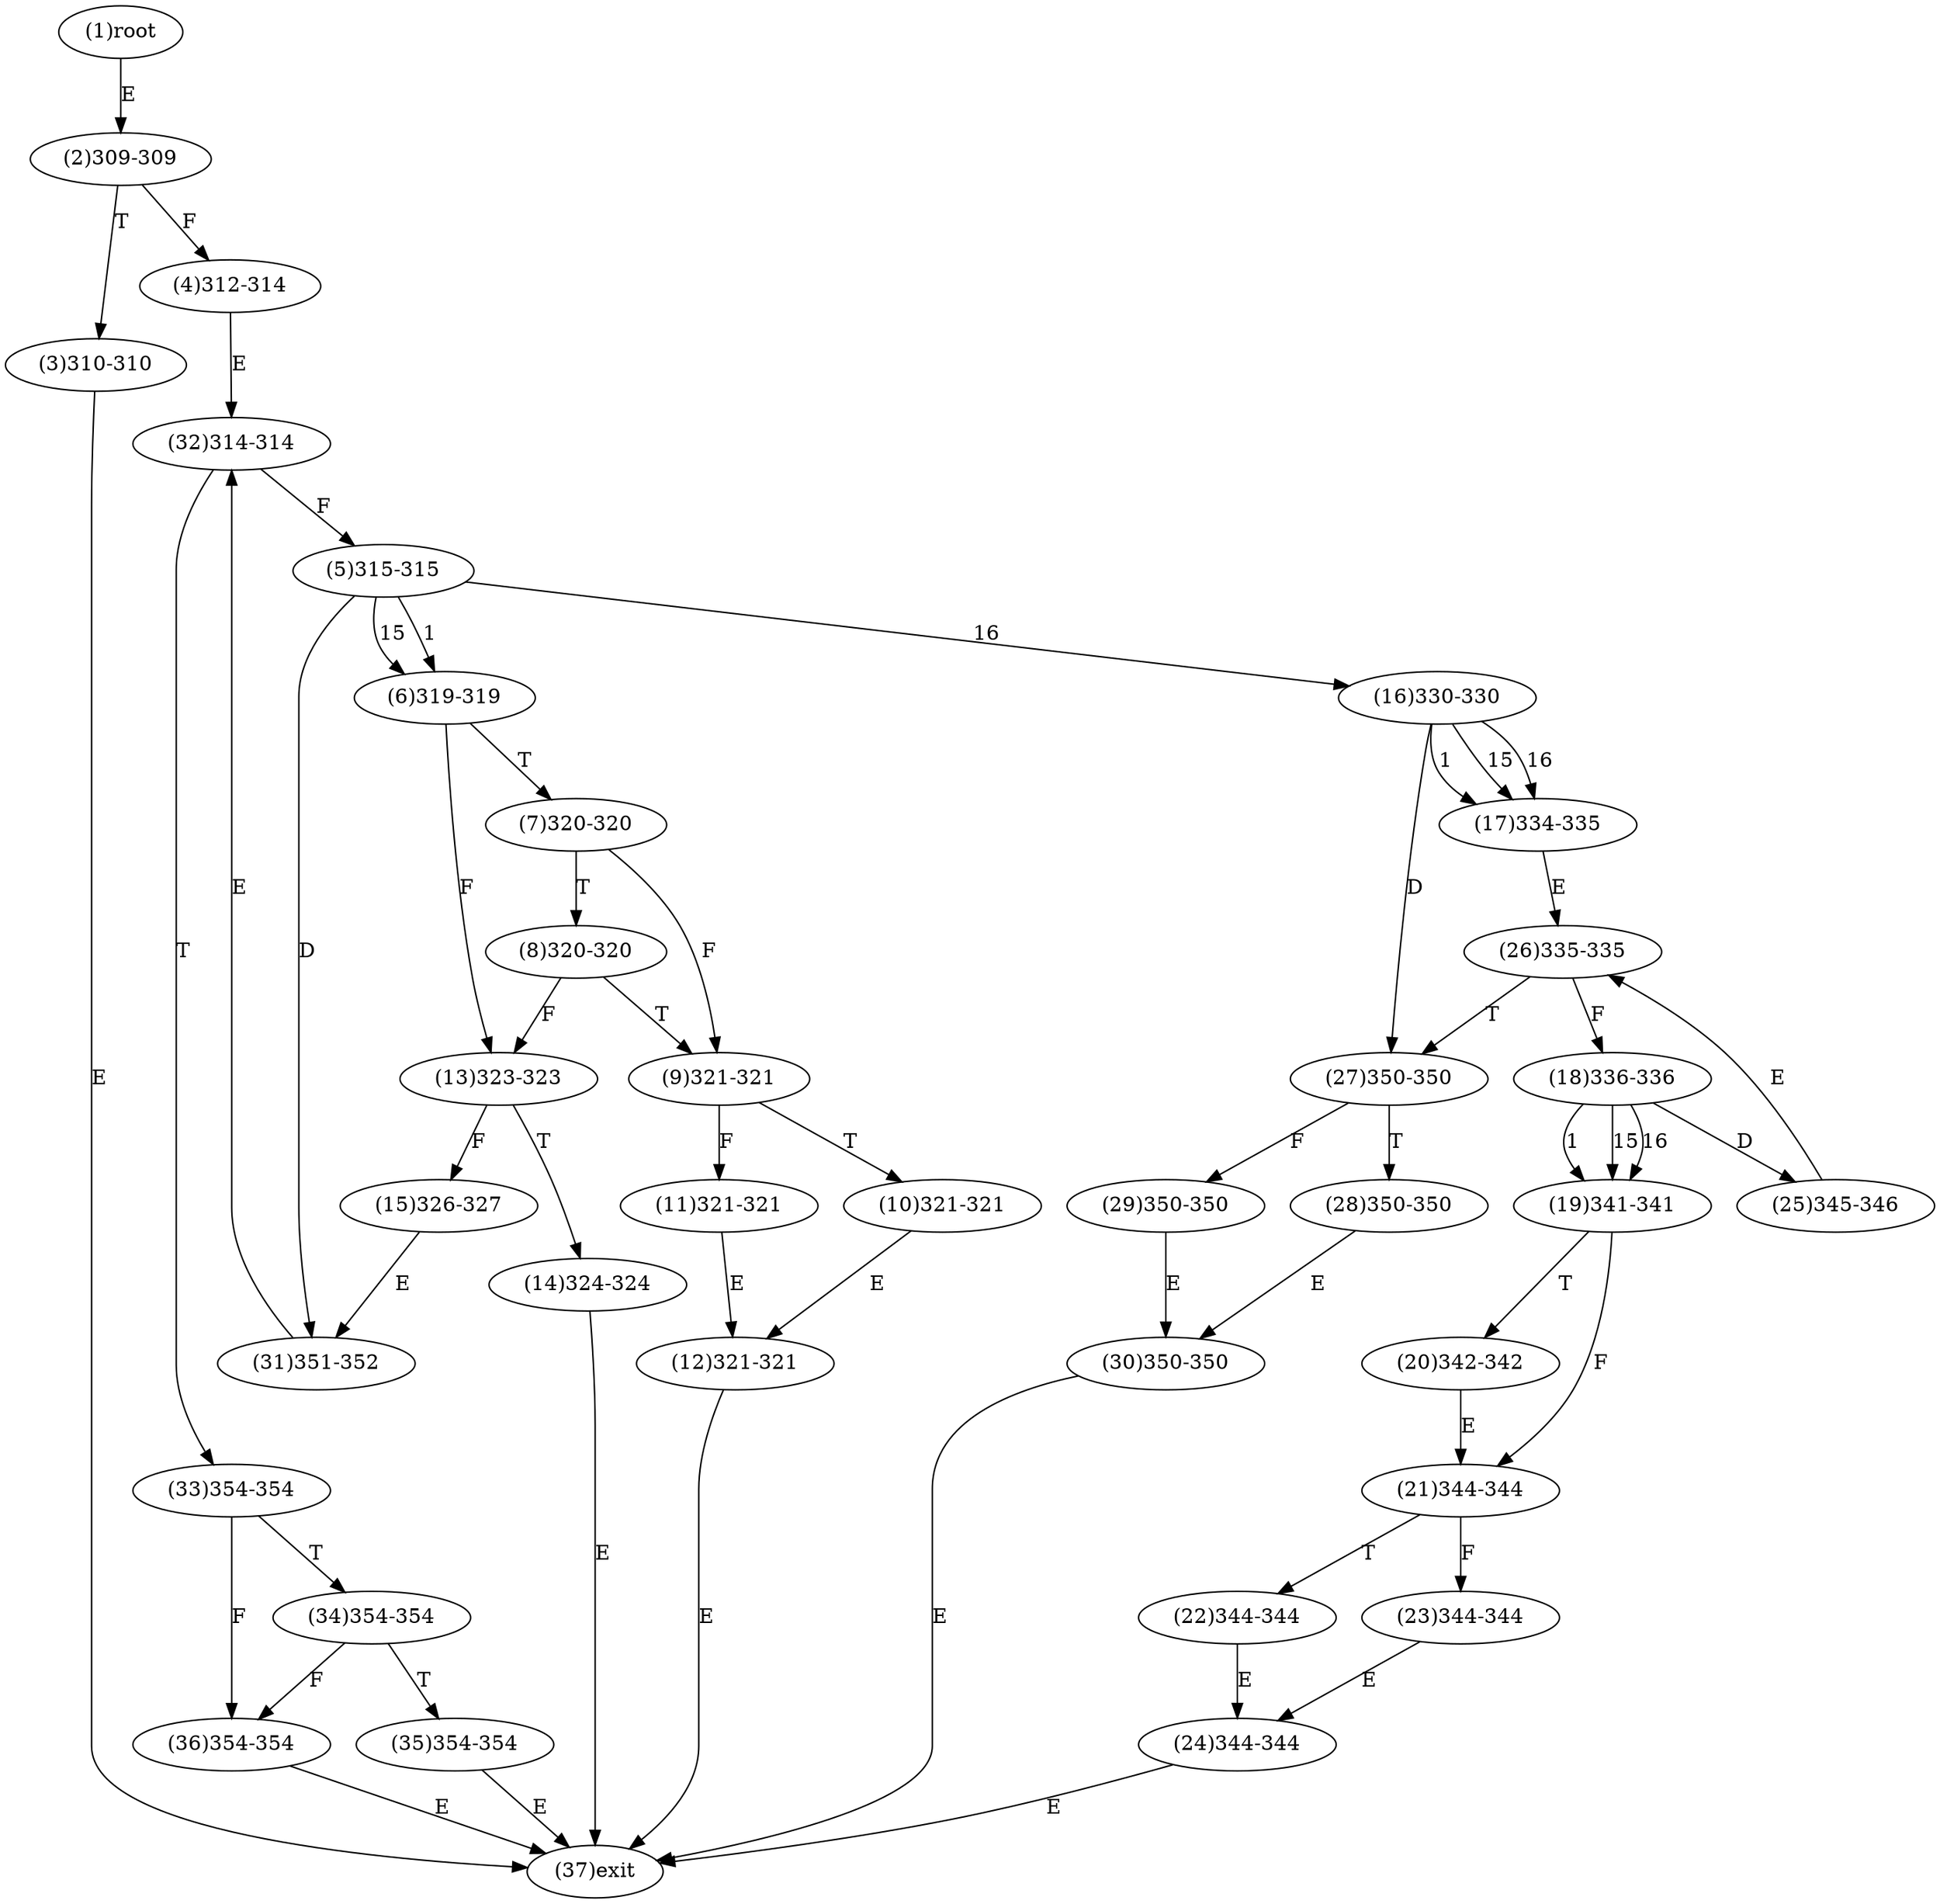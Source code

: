 digraph "" { 
1[ label="(1)root"];
2[ label="(2)309-309"];
3[ label="(3)310-310"];
4[ label="(4)312-314"];
5[ label="(5)315-315"];
6[ label="(6)319-319"];
7[ label="(7)320-320"];
8[ label="(8)320-320"];
9[ label="(9)321-321"];
10[ label="(10)321-321"];
11[ label="(11)321-321"];
12[ label="(12)321-321"];
13[ label="(13)323-323"];
14[ label="(14)324-324"];
15[ label="(15)326-327"];
17[ label="(17)334-335"];
16[ label="(16)330-330"];
19[ label="(19)341-341"];
18[ label="(18)336-336"];
21[ label="(21)344-344"];
20[ label="(20)342-342"];
23[ label="(23)344-344"];
22[ label="(22)344-344"];
25[ label="(25)345-346"];
24[ label="(24)344-344"];
27[ label="(27)350-350"];
26[ label="(26)335-335"];
29[ label="(29)350-350"];
28[ label="(28)350-350"];
31[ label="(31)351-352"];
30[ label="(30)350-350"];
34[ label="(34)354-354"];
35[ label="(35)354-354"];
32[ label="(32)314-314"];
33[ label="(33)354-354"];
36[ label="(36)354-354"];
37[ label="(37)exit"];
1->2[ label="E"];
2->4[ label="F"];
2->3[ label="T"];
3->37[ label="E"];
4->32[ label="E"];
5->6[ label="1"];
5->6[ label="15"];
5->16[ label="16"];
5->31[ label="D"];
6->13[ label="F"];
6->7[ label="T"];
7->9[ label="F"];
7->8[ label="T"];
8->13[ label="F"];
8->9[ label="T"];
9->11[ label="F"];
9->10[ label="T"];
10->12[ label="E"];
11->12[ label="E"];
12->37[ label="E"];
13->15[ label="F"];
13->14[ label="T"];
14->37[ label="E"];
15->31[ label="E"];
16->17[ label="1"];
16->17[ label="15"];
16->17[ label="16"];
16->27[ label="D"];
17->26[ label="E"];
18->19[ label="1"];
18->19[ label="15"];
18->19[ label="16"];
18->25[ label="D"];
19->21[ label="F"];
19->20[ label="T"];
20->21[ label="E"];
21->23[ label="F"];
21->22[ label="T"];
22->24[ label="E"];
23->24[ label="E"];
24->37[ label="E"];
25->26[ label="E"];
26->18[ label="F"];
26->27[ label="T"];
27->29[ label="F"];
27->28[ label="T"];
28->30[ label="E"];
29->30[ label="E"];
30->37[ label="E"];
31->32[ label="E"];
32->5[ label="F"];
32->33[ label="T"];
33->36[ label="F"];
33->34[ label="T"];
34->36[ label="F"];
34->35[ label="T"];
35->37[ label="E"];
36->37[ label="E"];
}